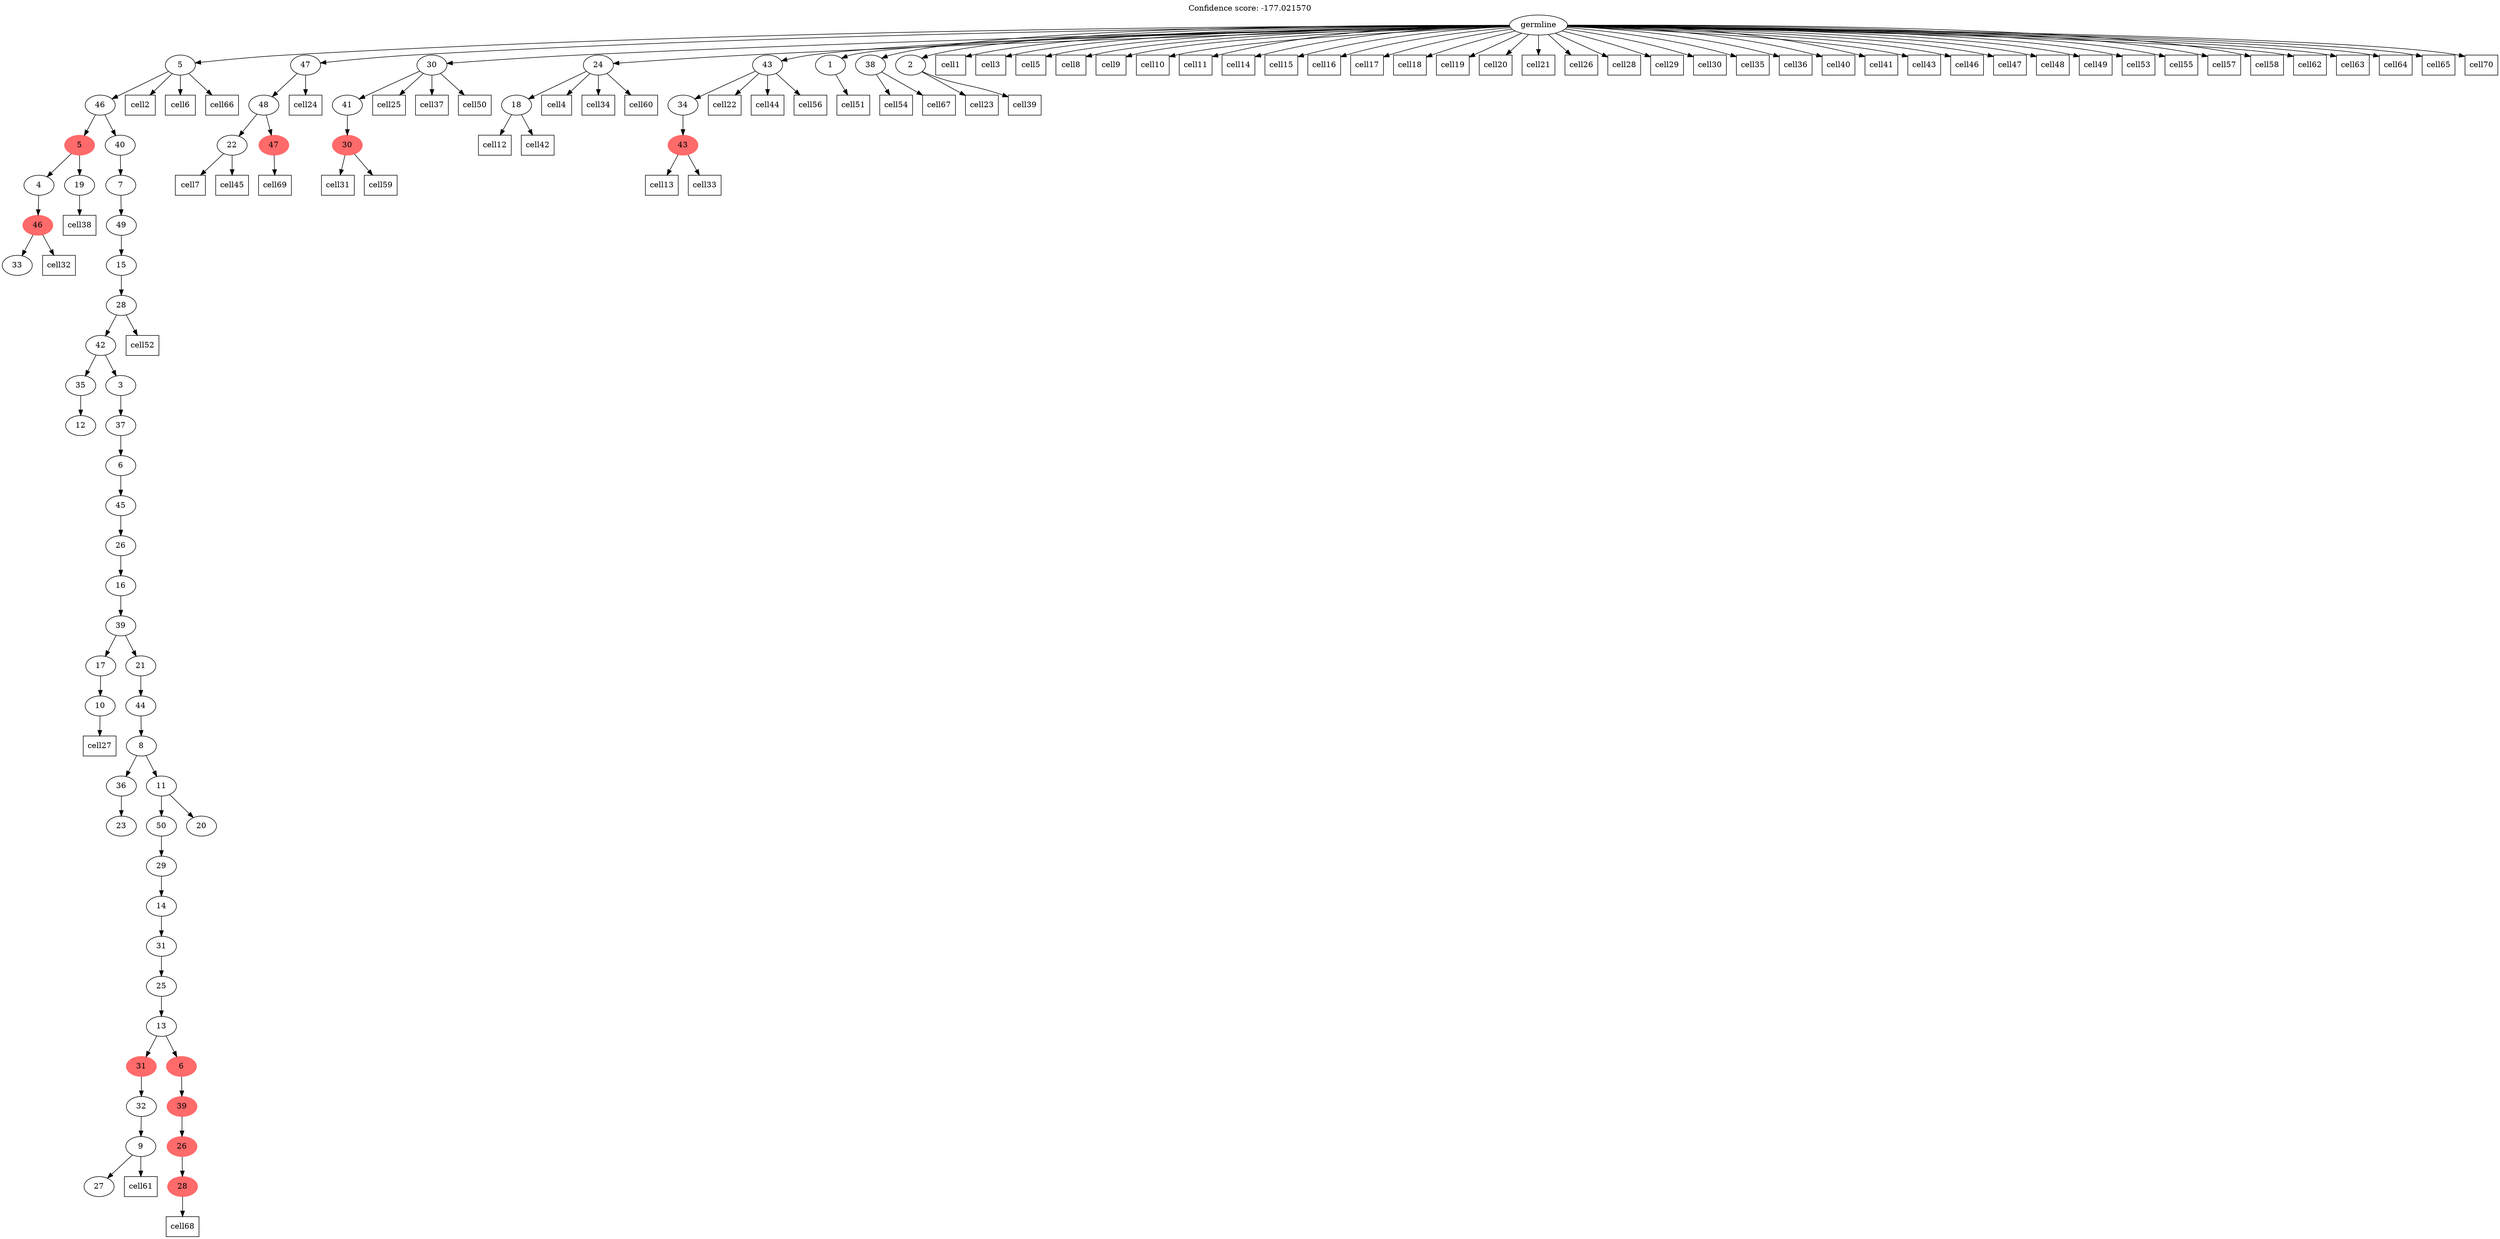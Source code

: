 digraph g {
	"58" -> "59";
	"59" [label="33"];
	"57" -> "58";
	"58" [color=indianred1, style=filled, label="46"];
	"56" -> "57";
	"57" [label="4"];
	"56" -> "60";
	"60" [label="19"];
	"54" -> "55";
	"55" [label="12"];
	"52" -> "53";
	"53" [label="10"];
	"50" -> "51";
	"51" [label="23"];
	"47" -> "48";
	"48" [label="27"];
	"46" -> "47";
	"47" [label="9"];
	"45" -> "46";
	"46" [label="32"];
	"43" -> "44";
	"44" [color=indianred1, style=filled, label="28"];
	"42" -> "43";
	"43" [color=indianred1, style=filled, label="26"];
	"41" -> "42";
	"42" [color=indianred1, style=filled, label="39"];
	"40" -> "41";
	"41" [color=indianred1, style=filled, label="6"];
	"40" -> "45";
	"45" [color=indianred1, style=filled, label="31"];
	"39" -> "40";
	"40" [label="13"];
	"38" -> "39";
	"39" [label="25"];
	"37" -> "38";
	"38" [label="31"];
	"36" -> "37";
	"37" [label="14"];
	"35" -> "36";
	"36" [label="29"];
	"34" -> "35";
	"35" [label="50"];
	"34" -> "49";
	"49" [label="20"];
	"33" -> "34";
	"34" [label="11"];
	"33" -> "50";
	"50" [label="36"];
	"32" -> "33";
	"33" [label="8"];
	"31" -> "32";
	"32" [label="44"];
	"30" -> "31";
	"31" [label="21"];
	"30" -> "52";
	"52" [label="17"];
	"29" -> "30";
	"30" [label="39"];
	"28" -> "29";
	"29" [label="16"];
	"27" -> "28";
	"28" [label="26"];
	"26" -> "27";
	"27" [label="45"];
	"25" -> "26";
	"26" [label="6"];
	"24" -> "25";
	"25" [label="37"];
	"23" -> "24";
	"24" [label="3"];
	"23" -> "54";
	"54" [label="35"];
	"22" -> "23";
	"23" [label="42"];
	"21" -> "22";
	"22" [label="28"];
	"20" -> "21";
	"21" [label="15"];
	"19" -> "20";
	"20" [label="49"];
	"18" -> "19";
	"19" [label="7"];
	"17" -> "18";
	"18" [label="40"];
	"17" -> "56";
	"56" [color=indianred1, style=filled, label="5"];
	"16" -> "17";
	"17" [label="46"];
	"13" -> "14";
	"14" [label="22"];
	"13" -> "15";
	"15" [color=indianred1, style=filled, label="47"];
	"12" -> "13";
	"13" [label="48"];
	"10" -> "11";
	"11" [color=indianred1, style=filled, label="30"];
	"9" -> "10";
	"10" [label="41"];
	"7" -> "8";
	"8" [label="18"];
	"2" -> "3";
	"3" [color=indianred1, style=filled, label="43"];
	"1" -> "2";
	"2" [label="34"];
	"0" -> "1";
	"1" [label="43"];
	"0" -> "4";
	"4" [label="1"];
	"0" -> "5";
	"5" [label="38"];
	"0" -> "6";
	"6" [label="2"];
	"0" -> "7";
	"7" [label="24"];
	"0" -> "9";
	"9" [label="30"];
	"0" -> "12";
	"12" [label="47"];
	"0" -> "16";
	"16" [label="5"];
	"0" [label="germline"];
	"0" -> "cell1";
	"cell1" [shape=box];
	"16" -> "cell2";
	"cell2" [shape=box];
	"0" -> "cell3";
	"cell3" [shape=box];
	"7" -> "cell4";
	"cell4" [shape=box];
	"0" -> "cell5";
	"cell5" [shape=box];
	"16" -> "cell6";
	"cell6" [shape=box];
	"14" -> "cell7";
	"cell7" [shape=box];
	"0" -> "cell8";
	"cell8" [shape=box];
	"0" -> "cell9";
	"cell9" [shape=box];
	"0" -> "cell10";
	"cell10" [shape=box];
	"0" -> "cell11";
	"cell11" [shape=box];
	"8" -> "cell12";
	"cell12" [shape=box];
	"3" -> "cell13";
	"cell13" [shape=box];
	"0" -> "cell14";
	"cell14" [shape=box];
	"0" -> "cell15";
	"cell15" [shape=box];
	"0" -> "cell16";
	"cell16" [shape=box];
	"0" -> "cell17";
	"cell17" [shape=box];
	"0" -> "cell18";
	"cell18" [shape=box];
	"0" -> "cell19";
	"cell19" [shape=box];
	"0" -> "cell20";
	"cell20" [shape=box];
	"0" -> "cell21";
	"cell21" [shape=box];
	"1" -> "cell22";
	"cell22" [shape=box];
	"6" -> "cell23";
	"cell23" [shape=box];
	"12" -> "cell24";
	"cell24" [shape=box];
	"9" -> "cell25";
	"cell25" [shape=box];
	"0" -> "cell26";
	"cell26" [shape=box];
	"53" -> "cell27";
	"cell27" [shape=box];
	"0" -> "cell28";
	"cell28" [shape=box];
	"0" -> "cell29";
	"cell29" [shape=box];
	"0" -> "cell30";
	"cell30" [shape=box];
	"11" -> "cell31";
	"cell31" [shape=box];
	"58" -> "cell32";
	"cell32" [shape=box];
	"3" -> "cell33";
	"cell33" [shape=box];
	"7" -> "cell34";
	"cell34" [shape=box];
	"0" -> "cell35";
	"cell35" [shape=box];
	"0" -> "cell36";
	"cell36" [shape=box];
	"9" -> "cell37";
	"cell37" [shape=box];
	"60" -> "cell38";
	"cell38" [shape=box];
	"6" -> "cell39";
	"cell39" [shape=box];
	"0" -> "cell40";
	"cell40" [shape=box];
	"0" -> "cell41";
	"cell41" [shape=box];
	"8" -> "cell42";
	"cell42" [shape=box];
	"0" -> "cell43";
	"cell43" [shape=box];
	"1" -> "cell44";
	"cell44" [shape=box];
	"14" -> "cell45";
	"cell45" [shape=box];
	"0" -> "cell46";
	"cell46" [shape=box];
	"0" -> "cell47";
	"cell47" [shape=box];
	"0" -> "cell48";
	"cell48" [shape=box];
	"0" -> "cell49";
	"cell49" [shape=box];
	"9" -> "cell50";
	"cell50" [shape=box];
	"4" -> "cell51";
	"cell51" [shape=box];
	"22" -> "cell52";
	"cell52" [shape=box];
	"0" -> "cell53";
	"cell53" [shape=box];
	"5" -> "cell54";
	"cell54" [shape=box];
	"0" -> "cell55";
	"cell55" [shape=box];
	"1" -> "cell56";
	"cell56" [shape=box];
	"0" -> "cell57";
	"cell57" [shape=box];
	"0" -> "cell58";
	"cell58" [shape=box];
	"11" -> "cell59";
	"cell59" [shape=box];
	"7" -> "cell60";
	"cell60" [shape=box];
	"47" -> "cell61";
	"cell61" [shape=box];
	"0" -> "cell62";
	"cell62" [shape=box];
	"0" -> "cell63";
	"cell63" [shape=box];
	"0" -> "cell64";
	"cell64" [shape=box];
	"0" -> "cell65";
	"cell65" [shape=box];
	"16" -> "cell66";
	"cell66" [shape=box];
	"5" -> "cell67";
	"cell67" [shape=box];
	"44" -> "cell68";
	"cell68" [shape=box];
	"15" -> "cell69";
	"cell69" [shape=box];
	"0" -> "cell70";
	"cell70" [shape=box];
	labelloc="t";
	label="Confidence score: -177.021570";
}
